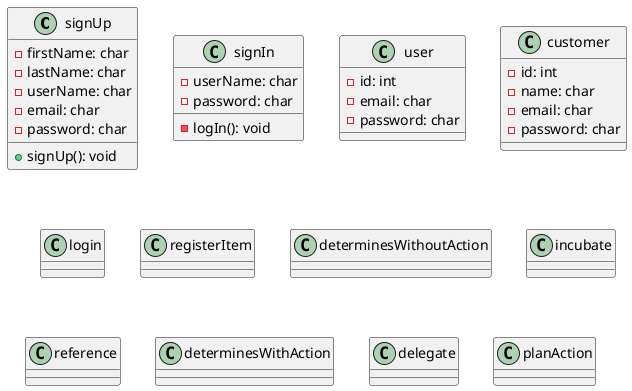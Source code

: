 @startuml meusys

class signUp {
  - firstName: char
  - lastName: char
  - userName: char
  - email: char
  - password: char

  + signUp(): void
}

class signIn {
  - userName: char
  - password: char

  - logIn(): void
}

class user {
  - id: int
  - email: char
  - password: char
}

class customer {
  - id: int
  - name: char
  - email: char
  - password: char
}
class login {}
class registerItem {}
class determinesWithoutAction {}
class incubate {}
class reference {}
class determinesWithAction {}
class delegate {}
class planAction {}

' scale 1
' left to right direction
' skinparam PackageStyle rectangle
' actor newUser
' actor user
' rectangle meusys {
  ' 
  ' newUser -- (register)
  ' newUser -u-> user
  ' user -- (login)
  ' user -- (write)
  ' user -- (audio)
  ' user -- (video)
  ' user -- (photography)
  ' user -- (attach file)
  ' user -- (determines)
  ' user -- (act)
' 
  ' (write)       -d.> (register item): include
  ' (audio)       -d.> (register item): include
  ' (video)       -d.> (register item): include
  ' (photography) -d.> (register item): include
  ' (attach file) -d.> (register item): include
' 
  ' (determines) <.d- (delegate)               : extend
  ' (determines) <.d- (plan action)            : extend
  ' (determines) <.d- (remove register item)   : extend
  ' (determines) <.d- (incubate register item) : extend
  ' (determines) <.d- (reference register item): extend
' }
@enduml 